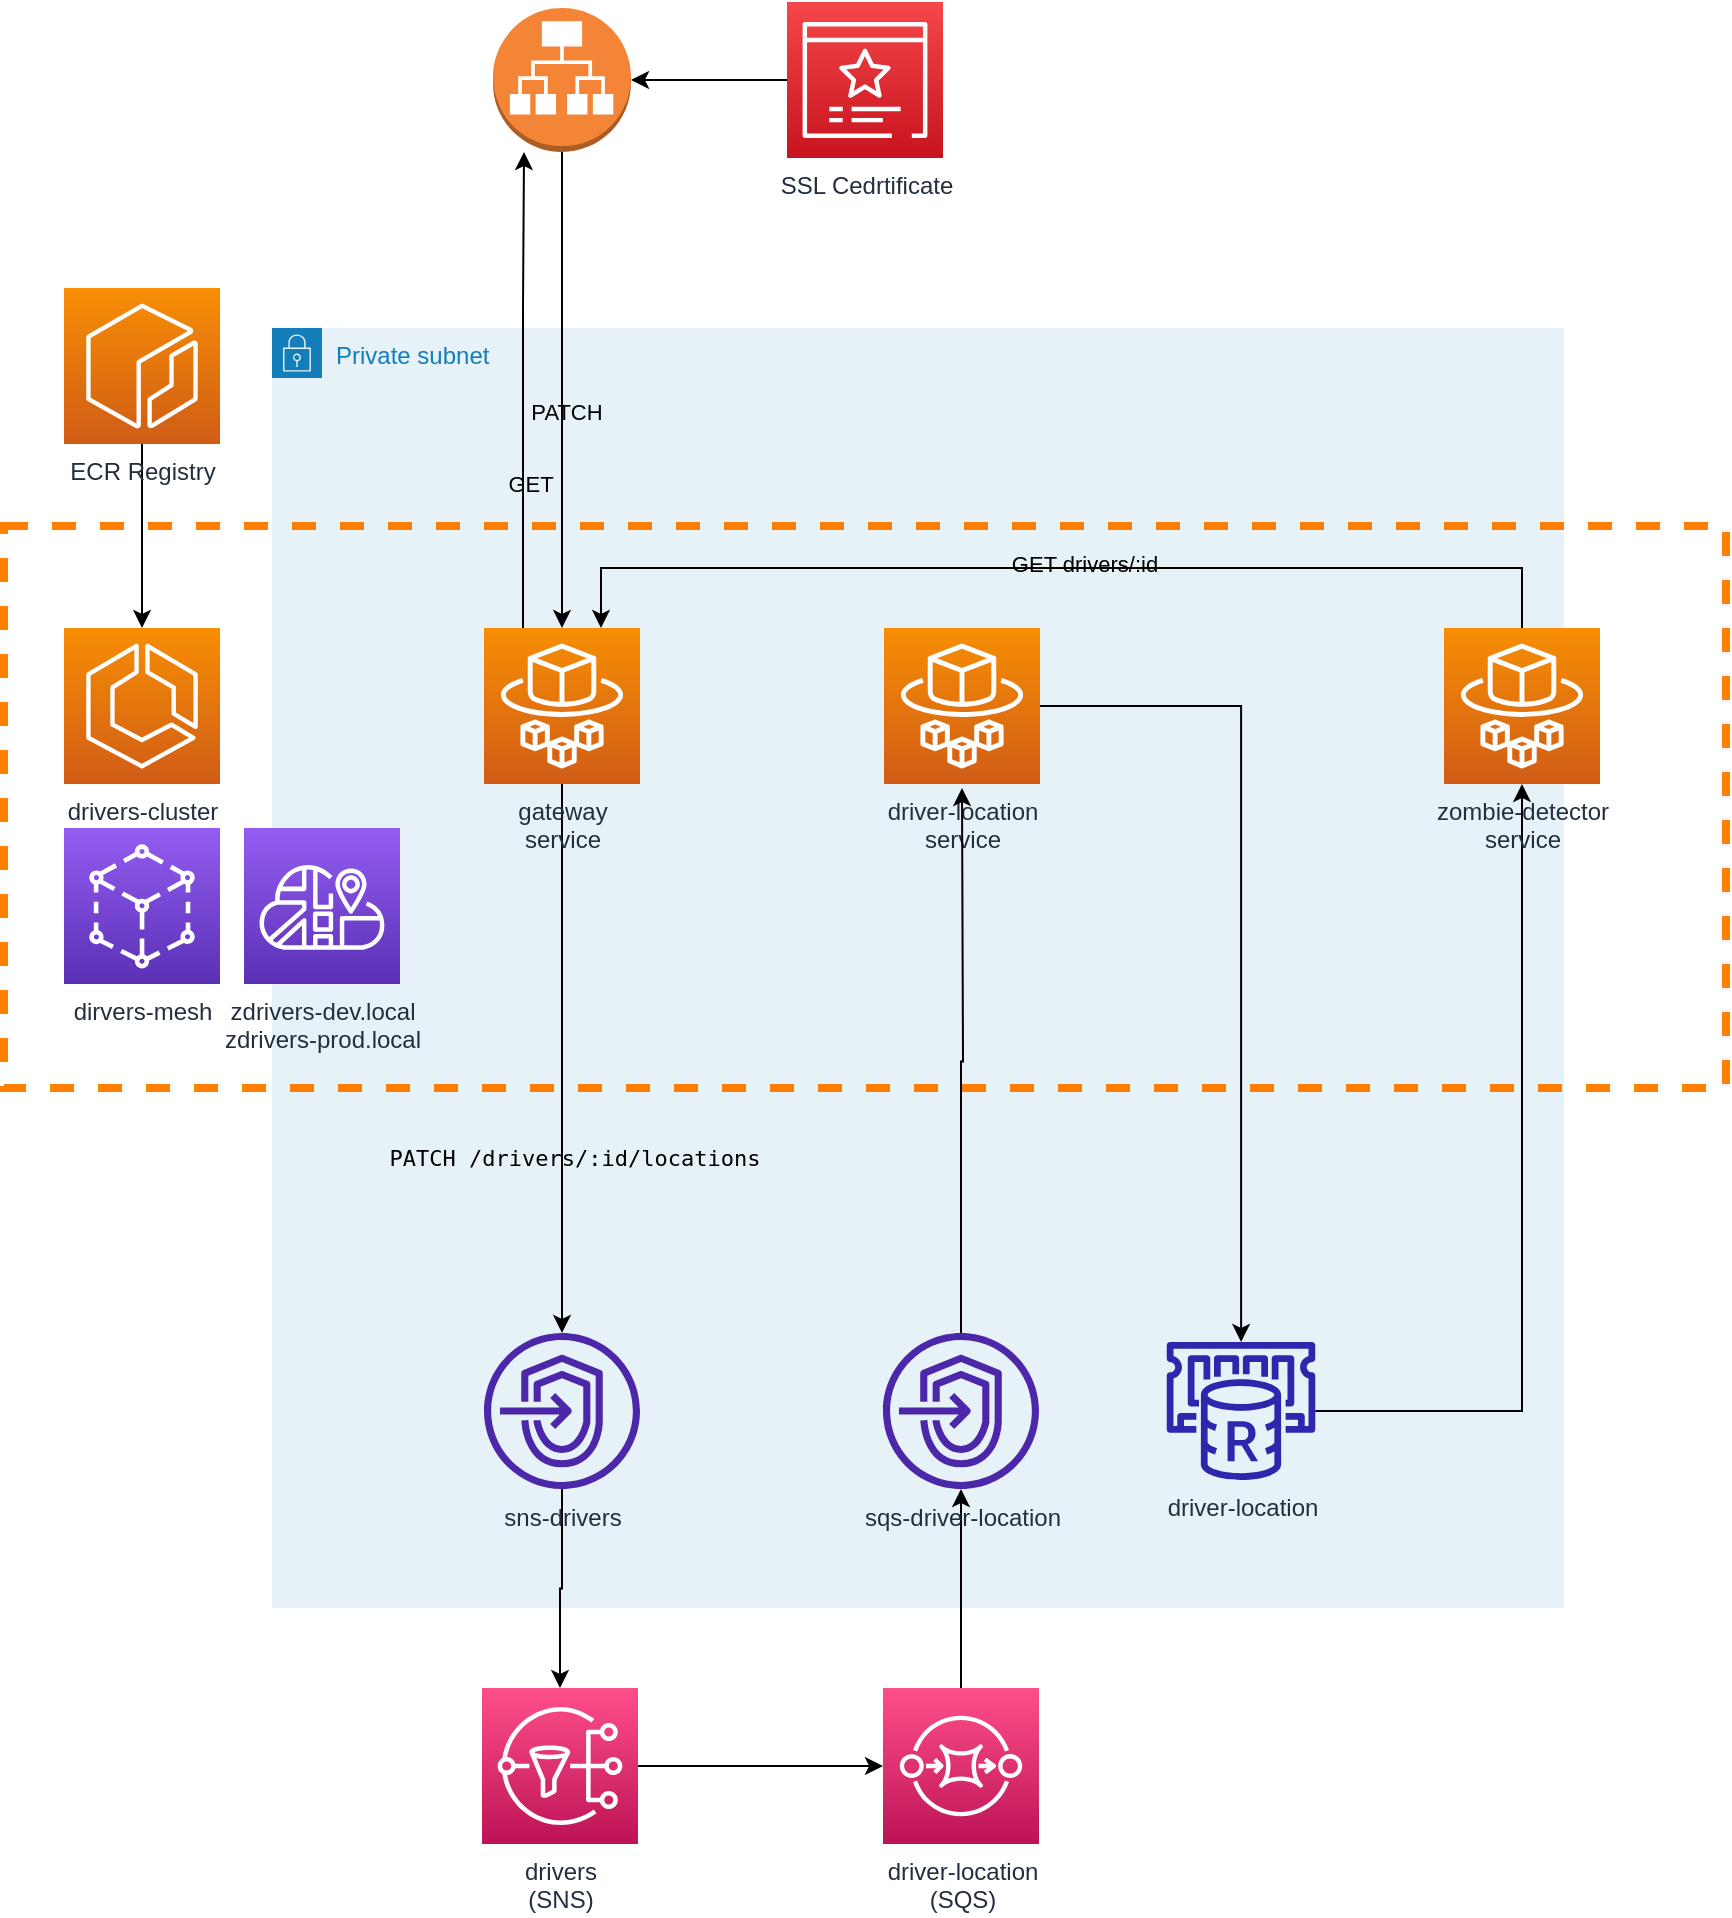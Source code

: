 <mxfile version="16.2.7" type="device"><diagram id="cBBe7j1UqqxlNuXo7ruj" name="Page-1"><mxGraphModel dx="1228" dy="1152" grid="1" gridSize="10" guides="1" tooltips="1" connect="1" arrows="1" fold="1" page="1" pageScale="1" pageWidth="827" pageHeight="1169" math="0" shadow="0"><root><mxCell id="0"/><mxCell id="1" parent="0"/><mxCell id="MvslXoUY-L9SatfHniy5-2" value="Private subnet" style="points=[[0,0],[0.25,0],[0.5,0],[0.75,0],[1,0],[1,0.25],[1,0.5],[1,0.75],[1,1],[0.75,1],[0.5,1],[0.25,1],[0,1],[0,0.75],[0,0.5],[0,0.25]];outlineConnect=0;gradientColor=none;html=1;whiteSpace=wrap;fontSize=12;fontStyle=0;shape=mxgraph.aws4.group;grIcon=mxgraph.aws4.group_security_group;grStroke=0;strokeColor=#147EBA;fillColor=#E6F2F8;verticalAlign=top;align=left;spacingLeft=30;fontColor=#147EBA;dashed=0;" parent="1" vertex="1"><mxGeometry x="284" y="290" width="646" height="640" as="geometry"/></mxCell><mxCell id="MvslXoUY-L9SatfHniy5-25" value="" style="rounded=0;whiteSpace=wrap;html=1;labelBackgroundColor=none;fillColor=none;dashed=1;strokeWidth=4;strokeColor=#FF8000;" parent="1" vertex="1"><mxGeometry x="150" y="389" width="861" height="281" as="geometry"/></mxCell><mxCell id="MvslXoUY-L9SatfHniy5-21" style="edgeStyle=orthogonalEdgeStyle;rounded=0;orthogonalLoop=1;jettySize=auto;html=1;exitX=0.25;exitY=0;exitDx=0;exitDy=0;exitPerimeter=0;" parent="1" source="MvslXoUY-L9SatfHniy5-1" target="MvslXoUY-L9SatfHniy5-3" edge="1"><mxGeometry relative="1" as="geometry"><Array as="points"><mxPoint x="410" y="280"/><mxPoint x="410" y="280"/></Array></mxGeometry></mxCell><mxCell id="MvslXoUY-L9SatfHniy5-22" value="GET" style="edgeLabel;html=1;align=center;verticalAlign=middle;resizable=0;points=[];labelBackgroundColor=none;" parent="MvslXoUY-L9SatfHniy5-21" vertex="1" connectable="0"><mxGeometry x="-0.394" y="-2" relative="1" as="geometry"><mxPoint x="1" as="offset"/></mxGeometry></mxCell><mxCell id="MvslXoUY-L9SatfHniy5-32" style="edgeStyle=orthogonalEdgeStyle;rounded=0;orthogonalLoop=1;jettySize=auto;html=1;" parent="1" source="MvslXoUY-L9SatfHniy5-1" target="MvslXoUY-L9SatfHniy5-28" edge="1"><mxGeometry relative="1" as="geometry"/></mxCell><mxCell id="MvslXoUY-L9SatfHniy5-34" value="&lt;code&gt;PATCH /drivers/:id/locations&lt;/code&gt;" style="edgeLabel;html=1;align=center;verticalAlign=middle;resizable=0;points=[];labelBackgroundColor=none;" parent="MvslXoUY-L9SatfHniy5-32" vertex="1" connectable="0"><mxGeometry x="0.362" y="6" relative="1" as="geometry"><mxPoint as="offset"/></mxGeometry></mxCell><mxCell id="MvslXoUY-L9SatfHniy5-1" value="&lt;div&gt;gateway&lt;/div&gt;&lt;div&gt;service&lt;/div&gt;" style="sketch=0;points=[[0,0,0],[0.25,0,0],[0.5,0,0],[0.75,0,0],[1,0,0],[0,1,0],[0.25,1,0],[0.5,1,0],[0.75,1,0],[1,1,0],[0,0.25,0],[0,0.5,0],[0,0.75,0],[1,0.25,0],[1,0.5,0],[1,0.75,0]];outlineConnect=0;fontColor=#232F3E;gradientColor=#F78E04;gradientDirection=north;fillColor=#D05C17;strokeColor=#ffffff;dashed=0;verticalLabelPosition=bottom;verticalAlign=top;align=center;html=1;fontSize=12;fontStyle=0;aspect=fixed;shape=mxgraph.aws4.resourceIcon;resIcon=mxgraph.aws4.fargate;" parent="1" vertex="1"><mxGeometry x="390" y="440" width="78" height="78" as="geometry"/></mxCell><mxCell id="MvslXoUY-L9SatfHniy5-4" style="edgeStyle=orthogonalEdgeStyle;rounded=0;orthogonalLoop=1;jettySize=auto;html=1;" parent="1" source="MvslXoUY-L9SatfHniy5-3" target="MvslXoUY-L9SatfHniy5-1" edge="1"><mxGeometry relative="1" as="geometry"/></mxCell><mxCell id="MvslXoUY-L9SatfHniy5-20" value="PATCH" style="edgeLabel;html=1;align=center;verticalAlign=middle;resizable=0;points=[];labelBackgroundColor=none;" parent="MvslXoUY-L9SatfHniy5-4" vertex="1" connectable="0"><mxGeometry x="0.093" y="2" relative="1" as="geometry"><mxPoint as="offset"/></mxGeometry></mxCell><mxCell id="MvslXoUY-L9SatfHniy5-3" value="" style="outlineConnect=0;dashed=0;verticalLabelPosition=bottom;verticalAlign=top;align=center;html=1;shape=mxgraph.aws3.application_load_balancer;fillColor=#F58536;gradientColor=none;" parent="1" vertex="1"><mxGeometry x="394.5" y="130" width="69" height="72" as="geometry"/></mxCell><mxCell id="MvslXoUY-L9SatfHniy5-8" style="edgeStyle=orthogonalEdgeStyle;rounded=0;orthogonalLoop=1;jettySize=auto;html=1;" parent="1" source="MvslXoUY-L9SatfHniy5-5" target="MvslXoUY-L9SatfHniy5-7" edge="1"><mxGeometry relative="1" as="geometry"/></mxCell><mxCell id="MvslXoUY-L9SatfHniy5-5" value="&lt;div&gt;drivers&lt;/div&gt;&lt;div&gt;(SNS)&lt;br&gt;&lt;/div&gt;" style="sketch=0;points=[[0,0,0],[0.25,0,0],[0.5,0,0],[0.75,0,0],[1,0,0],[0,1,0],[0.25,1,0],[0.5,1,0],[0.75,1,0],[1,1,0],[0,0.25,0],[0,0.5,0],[0,0.75,0],[1,0.25,0],[1,0.5,0],[1,0.75,0]];outlineConnect=0;fontColor=#232F3E;gradientColor=#FF4F8B;gradientDirection=north;fillColor=#BC1356;strokeColor=#ffffff;dashed=0;verticalLabelPosition=bottom;verticalAlign=top;align=center;html=1;fontSize=12;fontStyle=0;aspect=fixed;shape=mxgraph.aws4.resourceIcon;resIcon=mxgraph.aws4.sns;" parent="1" vertex="1"><mxGeometry x="389" y="970" width="78" height="78" as="geometry"/></mxCell><mxCell id="MvslXoUY-L9SatfHniy5-12" style="edgeStyle=orthogonalEdgeStyle;rounded=0;orthogonalLoop=1;jettySize=auto;html=1;" parent="1" source="MvslXoUY-L9SatfHniy5-6" target="MvslXoUY-L9SatfHniy5-11" edge="1"><mxGeometry relative="1" as="geometry"/></mxCell><mxCell id="MvslXoUY-L9SatfHniy5-6" value="&lt;div&gt;driver-location&lt;/div&gt;&lt;div&gt;service&lt;br&gt;&lt;/div&gt;" style="sketch=0;points=[[0,0,0],[0.25,0,0],[0.5,0,0],[0.75,0,0],[1,0,0],[0,1,0],[0.25,1,0],[0.5,1,0],[0.75,1,0],[1,1,0],[0,0.25,0],[0,0.5,0],[0,0.75,0],[1,0.25,0],[1,0.5,0],[1,0.75,0]];outlineConnect=0;fontColor=#232F3E;gradientColor=#F78E04;gradientDirection=north;fillColor=#D05C17;strokeColor=#ffffff;dashed=0;verticalLabelPosition=bottom;verticalAlign=top;align=center;html=1;fontSize=12;fontStyle=0;aspect=fixed;shape=mxgraph.aws4.resourceIcon;resIcon=mxgraph.aws4.fargate;" parent="1" vertex="1"><mxGeometry x="590" y="440" width="78" height="78" as="geometry"/></mxCell><mxCell id="MvslXoUY-L9SatfHniy5-9" style="edgeStyle=orthogonalEdgeStyle;rounded=0;orthogonalLoop=1;jettySize=auto;html=1;startArrow=none;" parent="1" source="MvslXoUY-L9SatfHniy5-29" edge="1"><mxGeometry relative="1" as="geometry"><mxPoint x="629" y="520" as="targetPoint"/></mxGeometry></mxCell><mxCell id="MvslXoUY-L9SatfHniy5-31" style="edgeStyle=orthogonalEdgeStyle;rounded=0;orthogonalLoop=1;jettySize=auto;html=1;" parent="1" source="MvslXoUY-L9SatfHniy5-7" target="MvslXoUY-L9SatfHniy5-29" edge="1"><mxGeometry relative="1" as="geometry"/></mxCell><mxCell id="MvslXoUY-L9SatfHniy5-7" value="&lt;div&gt;driver-location&lt;/div&gt;&lt;div&gt;(SQS)&lt;/div&gt;" style="sketch=0;points=[[0,0,0],[0.25,0,0],[0.5,0,0],[0.75,0,0],[1,0,0],[0,1,0],[0.25,1,0],[0.5,1,0],[0.75,1,0],[1,1,0],[0,0.25,0],[0,0.5,0],[0,0.75,0],[1,0.25,0],[1,0.5,0],[1,0.75,0]];outlineConnect=0;fontColor=#232F3E;gradientColor=#FF4F8B;gradientDirection=north;fillColor=#BC1356;strokeColor=#ffffff;dashed=0;verticalLabelPosition=bottom;verticalAlign=top;align=center;html=1;fontSize=12;fontStyle=0;aspect=fixed;shape=mxgraph.aws4.resourceIcon;resIcon=mxgraph.aws4.sqs;" parent="1" vertex="1"><mxGeometry x="589.5" y="970" width="78" height="78" as="geometry"/></mxCell><mxCell id="MvslXoUY-L9SatfHniy5-14" style="edgeStyle=orthogonalEdgeStyle;rounded=0;orthogonalLoop=1;jettySize=auto;html=1;" parent="1" source="MvslXoUY-L9SatfHniy5-11" target="MvslXoUY-L9SatfHniy5-13" edge="1"><mxGeometry relative="1" as="geometry"/></mxCell><mxCell id="MvslXoUY-L9SatfHniy5-11" value="driver-location" style="sketch=0;outlineConnect=0;fontColor=#232F3E;gradientColor=none;fillColor=#2E27AD;strokeColor=none;dashed=0;verticalLabelPosition=bottom;verticalAlign=top;align=center;html=1;fontSize=12;fontStyle=0;aspect=fixed;pointerEvents=1;shape=mxgraph.aws4.elasticache_for_redis;" parent="1" vertex="1"><mxGeometry x="729.5" y="797" width="78" height="69" as="geometry"/></mxCell><mxCell id="MvslXoUY-L9SatfHniy5-18" style="edgeStyle=orthogonalEdgeStyle;rounded=0;orthogonalLoop=1;jettySize=auto;html=1;entryX=0.75;entryY=0;entryDx=0;entryDy=0;entryPerimeter=0;" parent="1" source="MvslXoUY-L9SatfHniy5-13" target="MvslXoUY-L9SatfHniy5-1" edge="1"><mxGeometry relative="1" as="geometry"><Array as="points"><mxPoint x="909" y="410"/><mxPoint x="449" y="410"/></Array></mxGeometry></mxCell><mxCell id="MvslXoUY-L9SatfHniy5-19" value="GET drivers/:id" style="edgeLabel;html=1;align=center;verticalAlign=middle;resizable=0;points=[];labelBackgroundColor=none;" parent="MvslXoUY-L9SatfHniy5-18" vertex="1" connectable="0"><mxGeometry x="-0.389" y="-2" relative="1" as="geometry"><mxPoint x="-90" as="offset"/></mxGeometry></mxCell><mxCell id="MvslXoUY-L9SatfHniy5-13" value="&lt;div&gt;zombie-detector&lt;/div&gt;&lt;div&gt;service&lt;br&gt;&lt;/div&gt;" style="sketch=0;points=[[0,0,0],[0.25,0,0],[0.5,0,0],[0.75,0,0],[1,0,0],[0,1,0],[0.25,1,0],[0.5,1,0],[0.75,1,0],[1,1,0],[0,0.25,0],[0,0.5,0],[0,0.75,0],[1,0.25,0],[1,0.5,0],[1,0.75,0]];outlineConnect=0;fontColor=#232F3E;gradientColor=#F78E04;gradientDirection=north;fillColor=#D05C17;strokeColor=#ffffff;dashed=0;verticalLabelPosition=bottom;verticalAlign=top;align=center;html=1;fontSize=12;fontStyle=0;aspect=fixed;shape=mxgraph.aws4.resourceIcon;resIcon=mxgraph.aws4.fargate;" parent="1" vertex="1"><mxGeometry x="870" y="440" width="78" height="78" as="geometry"/></mxCell><mxCell id="MvslXoUY-L9SatfHniy5-23" value="dirvers-mesh" style="sketch=0;points=[[0,0,0],[0.25,0,0],[0.5,0,0],[0.75,0,0],[1,0,0],[0,1,0],[0.25,1,0],[0.5,1,0],[0.75,1,0],[1,1,0],[0,0.25,0],[0,0.5,0],[0,0.75,0],[1,0.25,0],[1,0.5,0],[1,0.75,0]];outlineConnect=0;fontColor=#232F3E;gradientColor=#945DF2;gradientDirection=north;fillColor=#5A30B5;strokeColor=#ffffff;dashed=0;verticalLabelPosition=bottom;verticalAlign=top;align=center;html=1;fontSize=12;fontStyle=0;aspect=fixed;shape=mxgraph.aws4.resourceIcon;resIcon=mxgraph.aws4.app_mesh;labelBackgroundColor=none;" parent="1" vertex="1"><mxGeometry x="180" y="540" width="78" height="78" as="geometry"/></mxCell><mxCell id="MvslXoUY-L9SatfHniy5-24" value="drivers-cluster" style="sketch=0;points=[[0,0,0],[0.25,0,0],[0.5,0,0],[0.75,0,0],[1,0,0],[0,1,0],[0.25,1,0],[0.5,1,0],[0.75,1,0],[1,1,0],[0,0.25,0],[0,0.5,0],[0,0.75,0],[1,0.25,0],[1,0.5,0],[1,0.75,0]];outlineConnect=0;fontColor=#232F3E;gradientColor=#F78E04;gradientDirection=north;fillColor=#D05C17;strokeColor=#ffffff;dashed=0;verticalLabelPosition=bottom;verticalAlign=top;align=center;html=1;fontSize=12;fontStyle=0;aspect=fixed;shape=mxgraph.aws4.resourceIcon;resIcon=mxgraph.aws4.ecs;labelBackgroundColor=none;" parent="1" vertex="1"><mxGeometry x="180" y="440" width="78" height="78" as="geometry"/></mxCell><mxCell id="MvslXoUY-L9SatfHniy5-27" style="edgeStyle=orthogonalEdgeStyle;rounded=0;orthogonalLoop=1;jettySize=auto;html=1;" parent="1" source="MvslXoUY-L9SatfHniy5-26" target="MvslXoUY-L9SatfHniy5-3" edge="1"><mxGeometry relative="1" as="geometry"/></mxCell><mxCell id="MvslXoUY-L9SatfHniy5-26" value="SSL Cedrtificate" style="sketch=0;points=[[0,0,0],[0.25,0,0],[0.5,0,0],[0.75,0,0],[1,0,0],[0,1,0],[0.25,1,0],[0.5,1,0],[0.75,1,0],[1,1,0],[0,0.25,0],[0,0.5,0],[0,0.75,0],[1,0.25,0],[1,0.5,0],[1,0.75,0]];outlineConnect=0;fontColor=#232F3E;gradientColor=#F54749;gradientDirection=north;fillColor=#C7131F;strokeColor=#ffffff;dashed=0;verticalLabelPosition=bottom;verticalAlign=top;align=center;html=1;fontSize=12;fontStyle=0;aspect=fixed;shape=mxgraph.aws4.resourceIcon;resIcon=mxgraph.aws4.certificate_manager_3;labelBackgroundColor=none;" parent="1" vertex="1"><mxGeometry x="541.5" y="127" width="78" height="78" as="geometry"/></mxCell><mxCell id="MvslXoUY-L9SatfHniy5-33" style="edgeStyle=orthogonalEdgeStyle;rounded=0;orthogonalLoop=1;jettySize=auto;html=1;" parent="1" source="MvslXoUY-L9SatfHniy5-28" target="MvslXoUY-L9SatfHniy5-5" edge="1"><mxGeometry relative="1" as="geometry"/></mxCell><mxCell id="MvslXoUY-L9SatfHniy5-28" value="sns-drivers" style="sketch=0;outlineConnect=0;fontColor=#232F3E;gradientColor=none;fillColor=#4D27AA;strokeColor=none;dashed=0;verticalLabelPosition=bottom;verticalAlign=top;align=center;html=1;fontSize=12;fontStyle=0;aspect=fixed;pointerEvents=1;shape=mxgraph.aws4.endpoints;labelBackgroundColor=none;" parent="1" vertex="1"><mxGeometry x="390" y="792.5" width="78" height="78" as="geometry"/></mxCell><mxCell id="MvslXoUY-L9SatfHniy5-29" value="sqs-driver-location" style="sketch=0;outlineConnect=0;fontColor=#232F3E;gradientColor=none;fillColor=#4D27AA;strokeColor=none;dashed=0;verticalLabelPosition=bottom;verticalAlign=top;align=center;html=1;fontSize=12;fontStyle=0;aspect=fixed;pointerEvents=1;shape=mxgraph.aws4.endpoints;labelBackgroundColor=none;" parent="1" vertex="1"><mxGeometry x="589.5" y="792.5" width="78" height="78" as="geometry"/></mxCell><mxCell id="MvslXoUY-L9SatfHniy5-36" style="edgeStyle=orthogonalEdgeStyle;rounded=0;orthogonalLoop=1;jettySize=auto;html=1;" parent="1" source="MvslXoUY-L9SatfHniy5-35" target="MvslXoUY-L9SatfHniy5-24" edge="1"><mxGeometry relative="1" as="geometry"/></mxCell><mxCell id="MvslXoUY-L9SatfHniy5-35" value="&lt;div&gt;ECR Registry&lt;/div&gt;" style="sketch=0;points=[[0,0,0],[0.25,0,0],[0.5,0,0],[0.75,0,0],[1,0,0],[0,1,0],[0.25,1,0],[0.5,1,0],[0.75,1,0],[1,1,0],[0,0.25,0],[0,0.5,0],[0,0.75,0],[1,0.25,0],[1,0.5,0],[1,0.75,0]];outlineConnect=0;fontColor=#232F3E;gradientColor=#F78E04;gradientDirection=north;fillColor=#D05C17;strokeColor=#ffffff;dashed=0;verticalLabelPosition=bottom;verticalAlign=top;align=center;html=1;fontSize=12;fontStyle=0;aspect=fixed;shape=mxgraph.aws4.resourceIcon;resIcon=mxgraph.aws4.ecr;labelBackgroundColor=none;" parent="1" vertex="1"><mxGeometry x="180" y="270" width="78" height="78" as="geometry"/></mxCell><mxCell id="dIhcM2FdDQoO1qU3QEw2-1" value="&lt;div&gt;zdrivers-dev.local&lt;/div&gt;&lt;div&gt;zdrivers-prod.local&lt;/div&gt;" style="sketch=0;points=[[0,0,0],[0.25,0,0],[0.5,0,0],[0.75,0,0],[1,0,0],[0,1,0],[0.25,1,0],[0.5,1,0],[0.75,1,0],[1,1,0],[0,0.25,0],[0,0.5,0],[0,0.75,0],[1,0.25,0],[1,0.5,0],[1,0.75,0]];outlineConnect=0;fontColor=#232F3E;gradientColor=#945DF2;gradientDirection=north;fillColor=#5A30B5;strokeColor=#ffffff;dashed=0;verticalLabelPosition=bottom;verticalAlign=top;align=center;html=1;fontSize=12;fontStyle=0;aspect=fixed;shape=mxgraph.aws4.resourceIcon;resIcon=mxgraph.aws4.cloud_map;" vertex="1" parent="1"><mxGeometry x="270" y="540" width="78" height="78" as="geometry"/></mxCell></root></mxGraphModel></diagram></mxfile>
